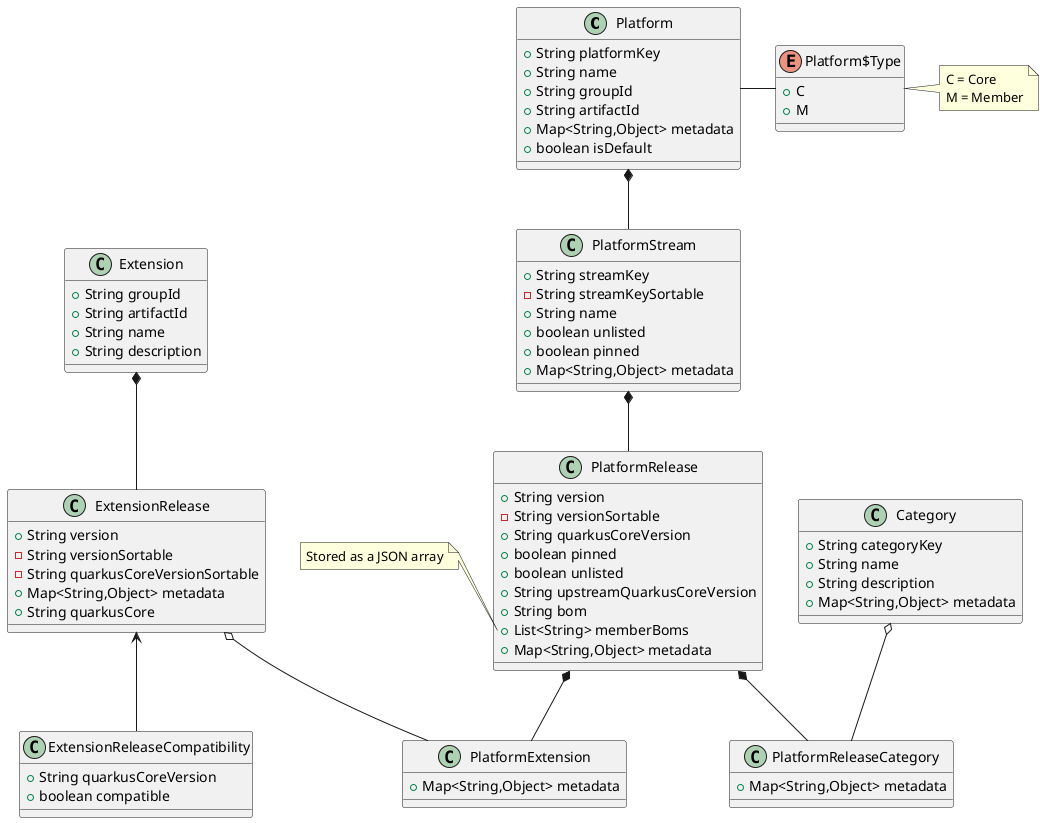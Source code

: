 @startuml
class Platform {
  + String platformKey
  + String name
  + String groupId
  + String artifactId
  + Map<String,Object> metadata
  + boolean isDefault
}

enum Platform$Type {
  + C
  + M
}

class PlatformStream {
  + String streamKey
  - String streamKeySortable
  + String name
  + boolean unlisted
  + boolean pinned
  + Map<String,Object> metadata
}

class PlatformRelease {
  + String version
  - String versionSortable
  + String quarkusCoreVersion
  + boolean pinned
  + boolean unlisted
  + String upstreamQuarkusCoreVersion
  + String bom
  + List<String> memberBoms
  + Map<String,Object> metadata
}

class PlatformExtension {
  + Map<String,Object> metadata
}

class PlatformReleaseCategory {
  + Map<String,Object> metadata
}

class Extension {
  + String groupId
  + String artifactId
  + String name
  + String description
}

class ExtensionRelease {
  + String version
  - String versionSortable
  - String quarkusCoreVersionSortable
  + Map<String,Object> metadata
  + String quarkusCore
}

class Category {
  + String categoryKey
  + String name
  + String description
  + Map<String,Object> metadata
}

class ExtensionReleaseCompatibility {
  + String quarkusCoreVersion
  + boolean compatible
}

note left of PlatformRelease::memberBoms
  Stored as a JSON array
end note

note right of Platform$Type
  C = Core
  M = Member
end note

Category o-- PlatformReleaseCategory

Platform                -   Platform$Type
Platform                *-- PlatformStream
PlatformStream          *-- PlatformRelease
PlatformRelease         *-- PlatformExtension
PlatformRelease         *-- PlatformReleaseCategory

Extension        *-- ExtensionRelease
ExtensionRelease o-- PlatformExtension
ExtensionRelease <-- ExtensionReleaseCompatibility
@enduml
